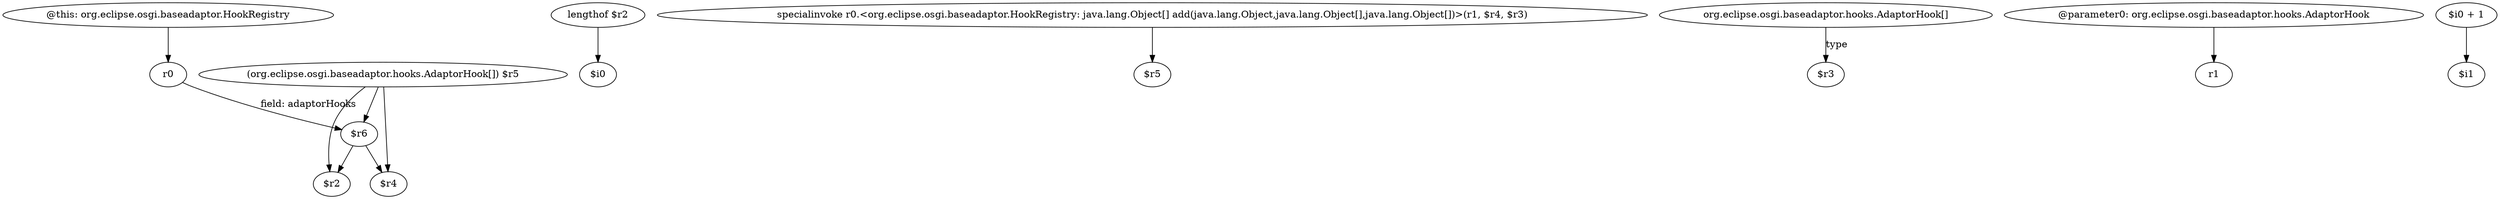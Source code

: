 digraph g {
0[label="(org.eclipse.osgi.baseadaptor.hooks.AdaptorHook[]) $r5"]
1[label="$r2"]
0->1[label=""]
2[label="lengthof $r2"]
3[label="$i0"]
2->3[label=""]
4[label="$r6"]
0->4[label=""]
4->1[label=""]
5[label="$r4"]
4->5[label=""]
6[label="specialinvoke r0.<org.eclipse.osgi.baseadaptor.HookRegistry: java.lang.Object[] add(java.lang.Object,java.lang.Object[],java.lang.Object[])>(r1, $r4, $r3)"]
7[label="$r5"]
6->7[label=""]
8[label="@this: org.eclipse.osgi.baseadaptor.HookRegistry"]
9[label="r0"]
8->9[label=""]
10[label="org.eclipse.osgi.baseadaptor.hooks.AdaptorHook[]"]
11[label="$r3"]
10->11[label="type"]
0->5[label=""]
12[label="@parameter0: org.eclipse.osgi.baseadaptor.hooks.AdaptorHook"]
13[label="r1"]
12->13[label=""]
14[label="$i0 + 1"]
15[label="$i1"]
14->15[label=""]
9->4[label="field: adaptorHooks"]
}